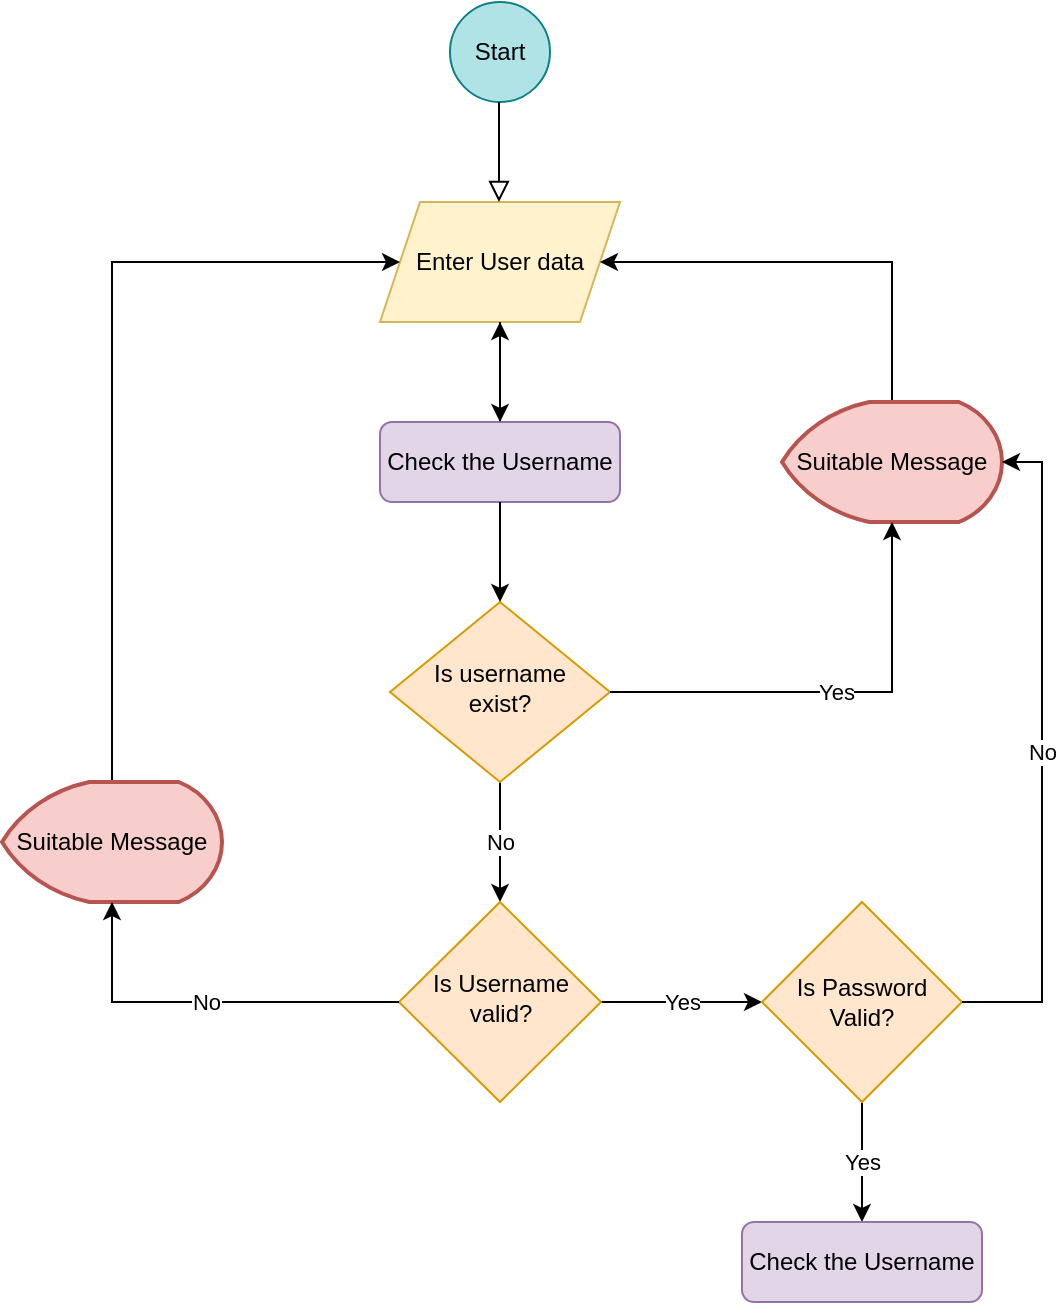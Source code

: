 <mxfile version="24.6.5" type="github">
  <diagram id="C5RBs43oDa-KdzZeNtuy" name="Page-1">
    <mxGraphModel dx="1221" dy="652" grid="1" gridSize="10" guides="1" tooltips="1" connect="1" arrows="1" fold="1" page="1" pageScale="1" pageWidth="827" pageHeight="1169" math="0" shadow="0">
      <root>
        <mxCell id="WIyWlLk6GJQsqaUBKTNV-0" />
        <mxCell id="WIyWlLk6GJQsqaUBKTNV-1" parent="WIyWlLk6GJQsqaUBKTNV-0" />
        <mxCell id="oBQzXh0Td7YlNYfZjHLZ-11" value="No" style="edgeStyle=orthogonalEdgeStyle;rounded=0;orthogonalLoop=1;jettySize=auto;html=1;" edge="1" parent="WIyWlLk6GJQsqaUBKTNV-1" source="WIyWlLk6GJQsqaUBKTNV-6" target="oBQzXh0Td7YlNYfZjHLZ-10">
          <mxGeometry relative="1" as="geometry" />
        </mxCell>
        <mxCell id="WIyWlLk6GJQsqaUBKTNV-6" value="Is username exist?" style="rhombus;whiteSpace=wrap;html=1;shadow=0;fontFamily=Helvetica;fontSize=12;align=center;strokeWidth=1;spacing=6;spacingTop=-4;fillColor=#ffe6cc;strokeColor=#d79b00;" parent="WIyWlLk6GJQsqaUBKTNV-1" vertex="1">
          <mxGeometry x="344" y="350" width="110" height="90" as="geometry" />
        </mxCell>
        <mxCell id="oBQzXh0Td7YlNYfZjHLZ-4" value="" style="edgeStyle=orthogonalEdgeStyle;rounded=0;orthogonalLoop=1;jettySize=auto;html=1;" edge="1" parent="WIyWlLk6GJQsqaUBKTNV-1" source="WIyWlLk6GJQsqaUBKTNV-7" target="oBQzXh0Td7YlNYfZjHLZ-1">
          <mxGeometry relative="1" as="geometry" />
        </mxCell>
        <mxCell id="WIyWlLk6GJQsqaUBKTNV-7" value="Check the Username" style="rounded=1;whiteSpace=wrap;html=1;fontSize=12;glass=0;strokeWidth=1;shadow=0;fillColor=#e1d5e7;strokeColor=#9673a6;" parent="WIyWlLk6GJQsqaUBKTNV-1" vertex="1">
          <mxGeometry x="339" y="260" width="120" height="40" as="geometry" />
        </mxCell>
        <mxCell id="oBQzXh0Td7YlNYfZjHLZ-0" value="Start" style="ellipse;whiteSpace=wrap;html=1;aspect=fixed;fillColor=#b0e3e6;strokeColor=#0e8088;" vertex="1" parent="WIyWlLk6GJQsqaUBKTNV-1">
          <mxGeometry x="374" y="50" width="50" height="50" as="geometry" />
        </mxCell>
        <mxCell id="oBQzXh0Td7YlNYfZjHLZ-1" value="Enter User data" style="shape=parallelogram;perimeter=parallelogramPerimeter;whiteSpace=wrap;html=1;fixedSize=1;fillColor=#fff2cc;strokeColor=#d6b656;" vertex="1" parent="WIyWlLk6GJQsqaUBKTNV-1">
          <mxGeometry x="339" y="150" width="120" height="60" as="geometry" />
        </mxCell>
        <mxCell id="oBQzXh0Td7YlNYfZjHLZ-2" value="" style="rounded=0;html=1;jettySize=auto;orthogonalLoop=1;fontSize=11;endArrow=block;endFill=0;endSize=8;strokeWidth=1;shadow=0;labelBackgroundColor=none;edgeStyle=orthogonalEdgeStyle;" edge="1" parent="WIyWlLk6GJQsqaUBKTNV-1">
          <mxGeometry relative="1" as="geometry">
            <mxPoint x="398.5" y="100" as="sourcePoint" />
            <mxPoint x="398.5" y="150" as="targetPoint" />
          </mxGeometry>
        </mxCell>
        <mxCell id="oBQzXh0Td7YlNYfZjHLZ-3" value="" style="endArrow=classic;html=1;rounded=0;exitX=0.5;exitY=1;exitDx=0;exitDy=0;entryX=0.5;entryY=0;entryDx=0;entryDy=0;" edge="1" parent="WIyWlLk6GJQsqaUBKTNV-1" source="oBQzXh0Td7YlNYfZjHLZ-1" target="WIyWlLk6GJQsqaUBKTNV-7">
          <mxGeometry width="50" height="50" relative="1" as="geometry">
            <mxPoint x="230" y="260" as="sourcePoint" />
            <mxPoint x="280" y="210" as="targetPoint" />
          </mxGeometry>
        </mxCell>
        <mxCell id="oBQzXh0Td7YlNYfZjHLZ-5" value="" style="endArrow=classic;html=1;rounded=0;exitX=0.5;exitY=1;exitDx=0;exitDy=0;entryX=0.5;entryY=0;entryDx=0;entryDy=0;" edge="1" parent="WIyWlLk6GJQsqaUBKTNV-1" source="WIyWlLk6GJQsqaUBKTNV-7" target="WIyWlLk6GJQsqaUBKTNV-6">
          <mxGeometry width="50" height="50" relative="1" as="geometry">
            <mxPoint x="398.5" y="300" as="sourcePoint" />
            <mxPoint x="398.5" y="350" as="targetPoint" />
          </mxGeometry>
        </mxCell>
        <mxCell id="oBQzXh0Td7YlNYfZjHLZ-19" value="Yes" style="edgeStyle=orthogonalEdgeStyle;rounded=0;orthogonalLoop=1;jettySize=auto;html=1;entryX=0;entryY=0.5;entryDx=0;entryDy=0;entryPerimeter=0;" edge="1" parent="WIyWlLk6GJQsqaUBKTNV-1" source="oBQzXh0Td7YlNYfZjHLZ-10" target="oBQzXh0Td7YlNYfZjHLZ-20">
          <mxGeometry relative="1" as="geometry">
            <mxPoint x="540" y="550" as="targetPoint" />
          </mxGeometry>
        </mxCell>
        <mxCell id="oBQzXh0Td7YlNYfZjHLZ-10" value="Is Username valid?" style="rhombus;whiteSpace=wrap;html=1;fillColor=#ffe6cc;strokeColor=#d79b00;shadow=0;strokeWidth=1;spacing=6;spacingTop=-4;" vertex="1" parent="WIyWlLk6GJQsqaUBKTNV-1">
          <mxGeometry x="348.5" y="500" width="101" height="100" as="geometry" />
        </mxCell>
        <mxCell id="oBQzXh0Td7YlNYfZjHLZ-18" style="edgeStyle=orthogonalEdgeStyle;rounded=0;orthogonalLoop=1;jettySize=auto;html=1;exitX=0.5;exitY=0;exitDx=0;exitDy=0;exitPerimeter=0;entryX=0;entryY=0.5;entryDx=0;entryDy=0;" edge="1" parent="WIyWlLk6GJQsqaUBKTNV-1" source="oBQzXh0Td7YlNYfZjHLZ-12" target="oBQzXh0Td7YlNYfZjHLZ-1">
          <mxGeometry relative="1" as="geometry">
            <Array as="points">
              <mxPoint x="205" y="180" />
            </Array>
          </mxGeometry>
        </mxCell>
        <mxCell id="oBQzXh0Td7YlNYfZjHLZ-12" value="Suitable Message" style="strokeWidth=2;html=1;shape=mxgraph.flowchart.display;whiteSpace=wrap;fillColor=#f8cecc;strokeColor=#b85450;" vertex="1" parent="WIyWlLk6GJQsqaUBKTNV-1">
          <mxGeometry x="150" y="440" width="110" height="60" as="geometry" />
        </mxCell>
        <mxCell id="oBQzXh0Td7YlNYfZjHLZ-14" value="No" style="edgeStyle=orthogonalEdgeStyle;rounded=0;orthogonalLoop=1;jettySize=auto;html=1;entryX=0.5;entryY=1;entryDx=0;entryDy=0;entryPerimeter=0;" edge="1" parent="WIyWlLk6GJQsqaUBKTNV-1" source="oBQzXh0Td7YlNYfZjHLZ-10" target="oBQzXh0Td7YlNYfZjHLZ-12">
          <mxGeometry relative="1" as="geometry" />
        </mxCell>
        <mxCell id="oBQzXh0Td7YlNYfZjHLZ-17" style="edgeStyle=orthogonalEdgeStyle;rounded=0;orthogonalLoop=1;jettySize=auto;html=1;exitX=0.5;exitY=0;exitDx=0;exitDy=0;exitPerimeter=0;entryX=1;entryY=0.5;entryDx=0;entryDy=0;" edge="1" parent="WIyWlLk6GJQsqaUBKTNV-1" source="oBQzXh0Td7YlNYfZjHLZ-15" target="oBQzXh0Td7YlNYfZjHLZ-1">
          <mxGeometry relative="1" as="geometry">
            <Array as="points">
              <mxPoint x="595" y="180" />
            </Array>
          </mxGeometry>
        </mxCell>
        <mxCell id="oBQzXh0Td7YlNYfZjHLZ-15" value="Suitable Message" style="strokeWidth=2;html=1;shape=mxgraph.flowchart.display;whiteSpace=wrap;fillColor=#f8cecc;strokeColor=#b85450;" vertex="1" parent="WIyWlLk6GJQsqaUBKTNV-1">
          <mxGeometry x="540" y="250" width="110" height="60" as="geometry" />
        </mxCell>
        <mxCell id="oBQzXh0Td7YlNYfZjHLZ-16" value="Yes" style="edgeStyle=orthogonalEdgeStyle;rounded=0;orthogonalLoop=1;jettySize=auto;html=1;entryX=0.5;entryY=1;entryDx=0;entryDy=0;entryPerimeter=0;" edge="1" parent="WIyWlLk6GJQsqaUBKTNV-1" source="WIyWlLk6GJQsqaUBKTNV-6" target="oBQzXh0Td7YlNYfZjHLZ-15">
          <mxGeometry relative="1" as="geometry" />
        </mxCell>
        <mxCell id="oBQzXh0Td7YlNYfZjHLZ-24" value="Yes" style="edgeStyle=orthogonalEdgeStyle;rounded=0;orthogonalLoop=1;jettySize=auto;html=1;exitX=0.5;exitY=1;exitDx=0;exitDy=0;exitPerimeter=0;" edge="1" parent="WIyWlLk6GJQsqaUBKTNV-1" source="oBQzXh0Td7YlNYfZjHLZ-20" target="oBQzXh0Td7YlNYfZjHLZ-23">
          <mxGeometry relative="1" as="geometry" />
        </mxCell>
        <mxCell id="oBQzXh0Td7YlNYfZjHLZ-20" value="Is Password Valid?" style="strokeWidth=1;html=1;shape=mxgraph.flowchart.decision;whiteSpace=wrap;fillColor=#ffe6cc;strokeColor=#d79b00;" vertex="1" parent="WIyWlLk6GJQsqaUBKTNV-1">
          <mxGeometry x="530" y="500" width="100" height="100" as="geometry" />
        </mxCell>
        <mxCell id="oBQzXh0Td7YlNYfZjHLZ-21" value="No" style="edgeStyle=orthogonalEdgeStyle;rounded=0;orthogonalLoop=1;jettySize=auto;html=1;entryX=1;entryY=0.5;entryDx=0;entryDy=0;entryPerimeter=0;" edge="1" parent="WIyWlLk6GJQsqaUBKTNV-1" source="oBQzXh0Td7YlNYfZjHLZ-20" target="oBQzXh0Td7YlNYfZjHLZ-15">
          <mxGeometry relative="1" as="geometry">
            <Array as="points">
              <mxPoint x="670" y="550" />
              <mxPoint x="670" y="280" />
            </Array>
          </mxGeometry>
        </mxCell>
        <mxCell id="oBQzXh0Td7YlNYfZjHLZ-23" value="Check the Username" style="rounded=1;whiteSpace=wrap;html=1;fontSize=12;glass=0;strokeWidth=1;shadow=0;fillColor=#e1d5e7;strokeColor=#9673a6;" vertex="1" parent="WIyWlLk6GJQsqaUBKTNV-1">
          <mxGeometry x="520" y="660" width="120" height="40" as="geometry" />
        </mxCell>
      </root>
    </mxGraphModel>
  </diagram>
</mxfile>

